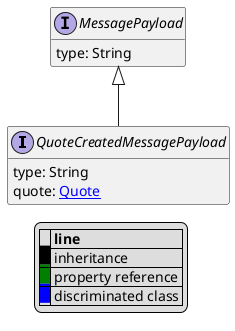 @startuml

hide empty fields
hide empty methods
legend
|= |= line |
|<back:black>   </back>| inheritance |
|<back:green>   </back>| property reference |
|<back:blue>   </back>| discriminated class |
endlegend
interface QuoteCreatedMessagePayload [[QuoteCreatedMessagePayload.svg]] extends MessagePayload {
    type: String
    quote: [[Quote.svg Quote]]
}
interface MessagePayload [[MessagePayload.svg]]  {
    type: String
}





@enduml
